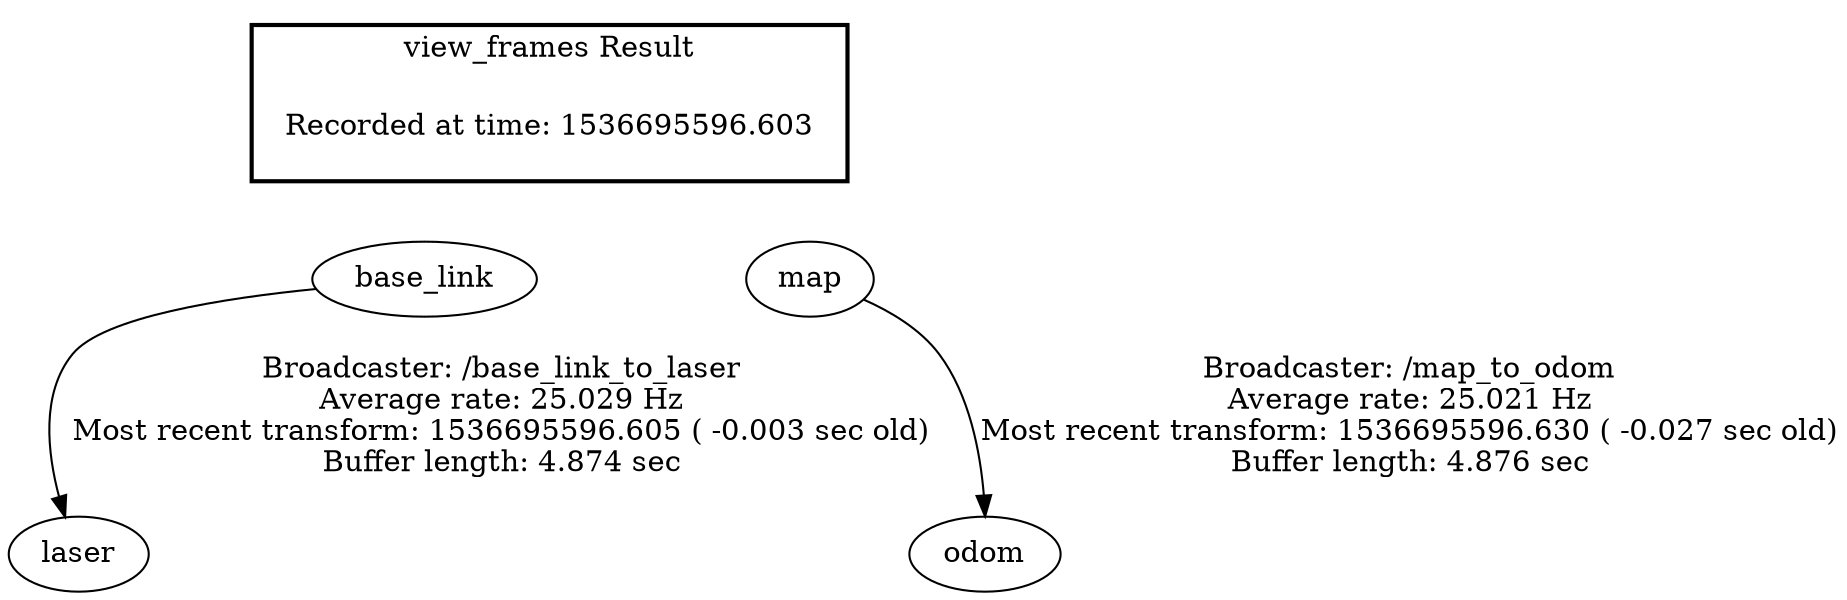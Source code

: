 digraph G {
"base_link" -> "laser"[label="Broadcaster: /base_link_to_laser\nAverage rate: 25.029 Hz\nMost recent transform: 1536695596.605 ( -0.003 sec old)\nBuffer length: 4.874 sec\n"];
"map" -> "odom"[label="Broadcaster: /map_to_odom\nAverage rate: 25.021 Hz\nMost recent transform: 1536695596.630 ( -0.027 sec old)\nBuffer length: 4.876 sec\n"];
edge [style=invis];
 subgraph cluster_legend { style=bold; color=black; label ="view_frames Result";
"Recorded at time: 1536695596.603"[ shape=plaintext ] ;
 }->"base_link";
edge [style=invis];
 subgraph cluster_legend { style=bold; color=black; label ="view_frames Result";
"Recorded at time: 1536695596.603"[ shape=plaintext ] ;
 }->"map";
}